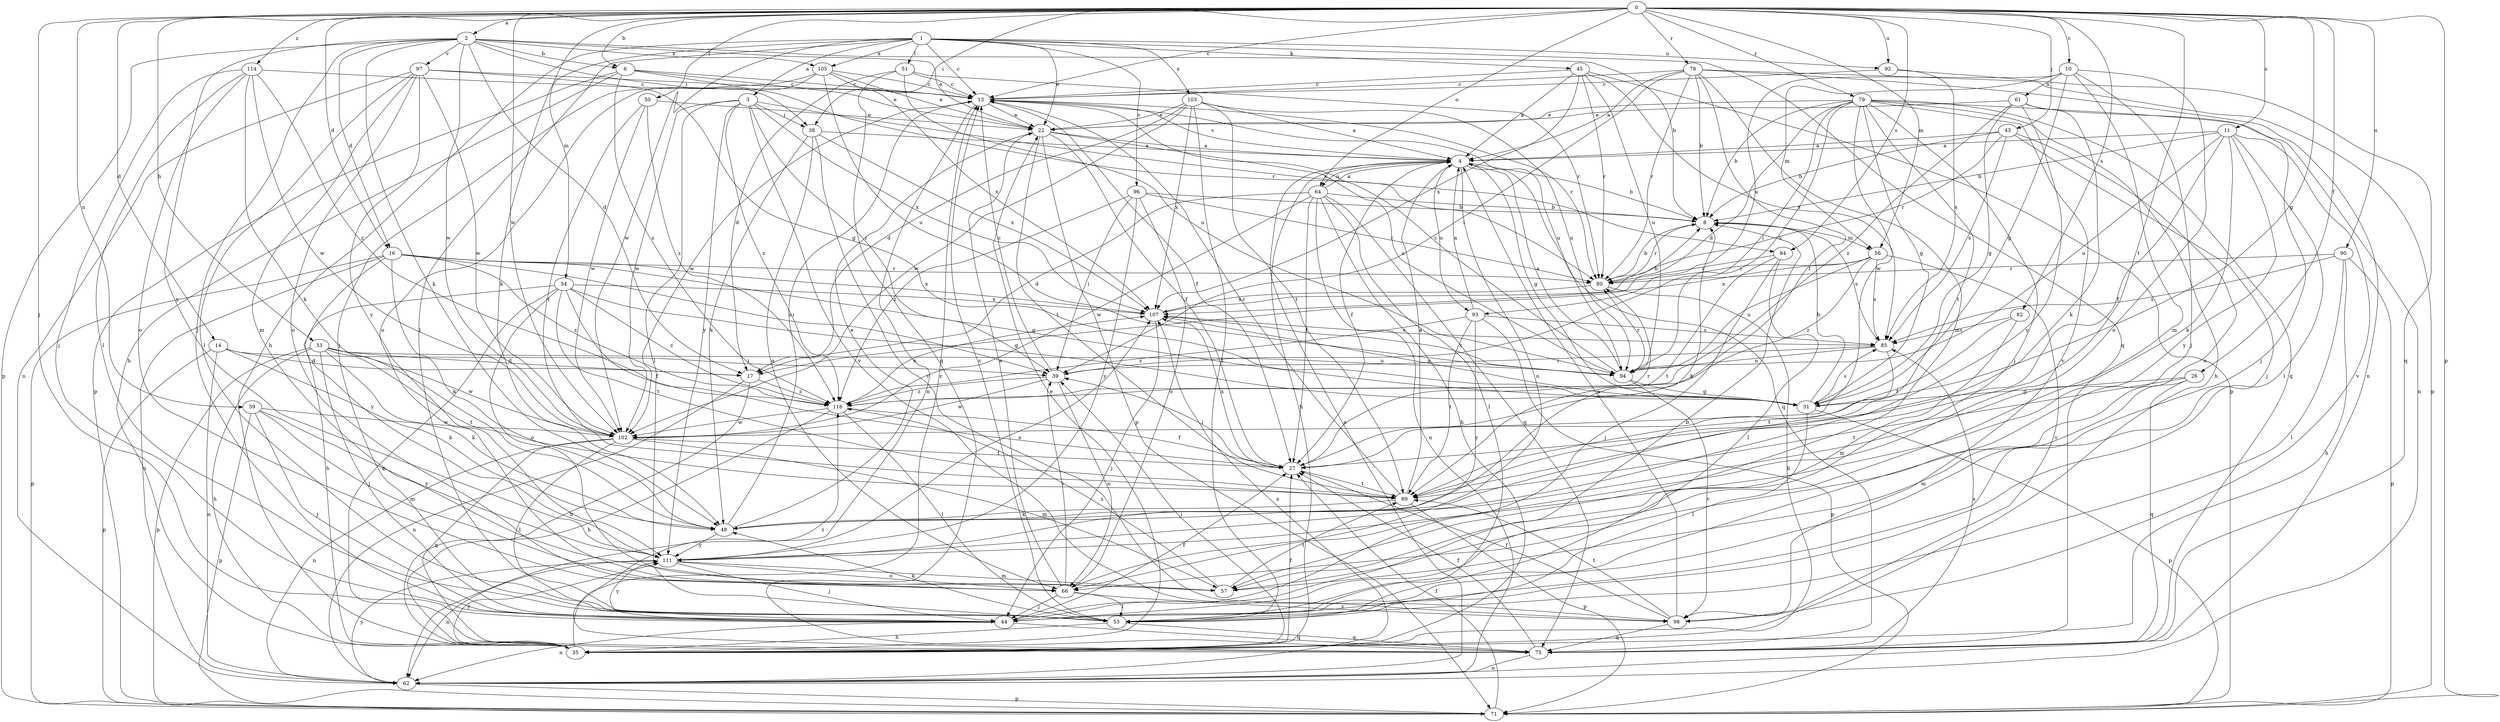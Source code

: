 strict digraph  {
0;
1;
2;
3;
4;
6;
8;
10;
11;
13;
14;
16;
17;
22;
26;
27;
31;
33;
35;
38;
39;
43;
44;
45;
48;
50;
51;
53;
54;
56;
57;
59;
61;
62;
64;
66;
71;
75;
78;
79;
80;
82;
84;
85;
89;
90;
92;
93;
94;
96;
97;
98;
102;
103;
105;
107;
111;
114;
116;
0 -> 2  [label=a];
0 -> 6  [label=b];
0 -> 10  [label=c];
0 -> 11  [label=c];
0 -> 13  [label=c];
0 -> 14  [label=d];
0 -> 16  [label=d];
0 -> 26  [label=f];
0 -> 31  [label=g];
0 -> 33  [label=h];
0 -> 38  [label=i];
0 -> 43  [label=j];
0 -> 44  [label=j];
0 -> 50  [label=l];
0 -> 54  [label=m];
0 -> 56  [label=m];
0 -> 59  [label=n];
0 -> 64  [label=o];
0 -> 71  [label=p];
0 -> 78  [label=r];
0 -> 79  [label=r];
0 -> 82  [label=s];
0 -> 84  [label=s];
0 -> 89  [label=t];
0 -> 90  [label=u];
0 -> 92  [label=u];
0 -> 102  [label=w];
0 -> 114  [label=z];
1 -> 3  [label=a];
1 -> 13  [label=c];
1 -> 22  [label=e];
1 -> 35  [label=h];
1 -> 45  [label=k];
1 -> 48  [label=k];
1 -> 51  [label=l];
1 -> 53  [label=l];
1 -> 75  [label=q];
1 -> 92  [label=u];
1 -> 96  [label=v];
1 -> 102  [label=w];
1 -> 103  [label=x];
1 -> 105  [label=x];
2 -> 6  [label=b];
2 -> 8  [label=b];
2 -> 16  [label=d];
2 -> 17  [label=d];
2 -> 22  [label=e];
2 -> 38  [label=i];
2 -> 44  [label=j];
2 -> 48  [label=k];
2 -> 71  [label=p];
2 -> 97  [label=v];
2 -> 102  [label=w];
2 -> 105  [label=x];
2 -> 111  [label=y];
3 -> 38  [label=i];
3 -> 39  [label=i];
3 -> 53  [label=l];
3 -> 84  [label=s];
3 -> 98  [label=v];
3 -> 102  [label=w];
3 -> 107  [label=x];
3 -> 111  [label=y];
3 -> 116  [label=z];
4 -> 8  [label=b];
4 -> 13  [label=c];
4 -> 27  [label=f];
4 -> 31  [label=g];
4 -> 35  [label=h];
4 -> 64  [label=o];
4 -> 66  [label=o];
4 -> 75  [label=q];
4 -> 93  [label=u];
6 -> 13  [label=c];
6 -> 22  [label=e];
6 -> 35  [label=h];
6 -> 71  [label=p];
6 -> 80  [label=r];
6 -> 116  [label=z];
8 -> 56  [label=m];
8 -> 80  [label=r];
8 -> 85  [label=s];
10 -> 31  [label=g];
10 -> 44  [label=j];
10 -> 56  [label=m];
10 -> 57  [label=m];
10 -> 61  [label=n];
10 -> 66  [label=o];
10 -> 93  [label=u];
11 -> 4  [label=a];
11 -> 8  [label=b];
11 -> 27  [label=f];
11 -> 48  [label=k];
11 -> 53  [label=l];
11 -> 94  [label=u];
11 -> 98  [label=v];
11 -> 111  [label=y];
13 -> 22  [label=e];
13 -> 27  [label=f];
13 -> 62  [label=n];
13 -> 80  [label=r];
13 -> 94  [label=u];
13 -> 102  [label=w];
14 -> 17  [label=d];
14 -> 39  [label=i];
14 -> 48  [label=k];
14 -> 62  [label=n];
14 -> 71  [label=p];
16 -> 31  [label=g];
16 -> 39  [label=i];
16 -> 48  [label=k];
16 -> 62  [label=n];
16 -> 71  [label=p];
16 -> 80  [label=r];
16 -> 107  [label=x];
16 -> 111  [label=y];
16 -> 116  [label=z];
17 -> 35  [label=h];
17 -> 62  [label=n];
17 -> 116  [label=z];
22 -> 4  [label=a];
22 -> 27  [label=f];
22 -> 71  [label=p];
22 -> 89  [label=t];
22 -> 94  [label=u];
26 -> 31  [label=g];
26 -> 57  [label=m];
26 -> 75  [label=q];
26 -> 89  [label=t];
27 -> 39  [label=i];
27 -> 80  [label=r];
27 -> 89  [label=t];
27 -> 107  [label=x];
31 -> 8  [label=b];
31 -> 53  [label=l];
31 -> 71  [label=p];
31 -> 85  [label=s];
31 -> 107  [label=x];
33 -> 17  [label=d];
33 -> 35  [label=h];
33 -> 44  [label=j];
33 -> 48  [label=k];
33 -> 71  [label=p];
33 -> 89  [label=t];
33 -> 94  [label=u];
33 -> 102  [label=w];
35 -> 13  [label=c];
35 -> 22  [label=e];
35 -> 27  [label=f];
35 -> 39  [label=i];
35 -> 111  [label=y];
38 -> 4  [label=a];
38 -> 48  [label=k];
38 -> 66  [label=o];
38 -> 98  [label=v];
38 -> 107  [label=x];
39 -> 13  [label=c];
39 -> 66  [label=o];
39 -> 102  [label=w];
39 -> 116  [label=z];
43 -> 4  [label=a];
43 -> 8  [label=b];
43 -> 44  [label=j];
43 -> 66  [label=o];
43 -> 80  [label=r];
43 -> 85  [label=s];
44 -> 8  [label=b];
44 -> 27  [label=f];
44 -> 62  [label=n];
44 -> 75  [label=q];
44 -> 111  [label=y];
45 -> 4  [label=a];
45 -> 13  [label=c];
45 -> 71  [label=p];
45 -> 80  [label=r];
45 -> 85  [label=s];
45 -> 94  [label=u];
45 -> 107  [label=x];
48 -> 8  [label=b];
48 -> 13  [label=c];
48 -> 22  [label=e];
48 -> 111  [label=y];
50 -> 22  [label=e];
50 -> 89  [label=t];
50 -> 102  [label=w];
50 -> 116  [label=z];
51 -> 13  [label=c];
51 -> 17  [label=d];
51 -> 75  [label=q];
51 -> 80  [label=r];
51 -> 94  [label=u];
53 -> 13  [label=c];
53 -> 35  [label=h];
53 -> 48  [label=k];
53 -> 75  [label=q];
54 -> 27  [label=f];
54 -> 31  [label=g];
54 -> 35  [label=h];
54 -> 66  [label=o];
54 -> 75  [label=q];
54 -> 89  [label=t];
54 -> 107  [label=x];
54 -> 116  [label=z];
56 -> 80  [label=r];
56 -> 85  [label=s];
56 -> 94  [label=u];
56 -> 98  [label=v];
56 -> 107  [label=x];
56 -> 116  [label=z];
57 -> 89  [label=t];
57 -> 116  [label=z];
59 -> 44  [label=j];
59 -> 57  [label=m];
59 -> 71  [label=p];
59 -> 102  [label=w];
59 -> 111  [label=y];
61 -> 22  [label=e];
61 -> 31  [label=g];
61 -> 44  [label=j];
61 -> 48  [label=k];
61 -> 111  [label=y];
61 -> 116  [label=z];
62 -> 4  [label=a];
62 -> 71  [label=p];
62 -> 107  [label=x];
62 -> 111  [label=y];
64 -> 4  [label=a];
64 -> 8  [label=b];
64 -> 17  [label=d];
64 -> 27  [label=f];
64 -> 35  [label=h];
64 -> 53  [label=l];
64 -> 62  [label=n];
64 -> 75  [label=q];
64 -> 102  [label=w];
66 -> 22  [label=e];
66 -> 39  [label=i];
66 -> 44  [label=j];
66 -> 53  [label=l];
66 -> 98  [label=v];
71 -> 27  [label=f];
75 -> 27  [label=f];
75 -> 62  [label=n];
75 -> 85  [label=s];
75 -> 116  [label=z];
78 -> 4  [label=a];
78 -> 8  [label=b];
78 -> 13  [label=c];
78 -> 27  [label=f];
78 -> 39  [label=i];
78 -> 57  [label=m];
78 -> 62  [label=n];
78 -> 71  [label=p];
78 -> 80  [label=r];
79 -> 8  [label=b];
79 -> 17  [label=d];
79 -> 22  [label=e];
79 -> 31  [label=g];
79 -> 35  [label=h];
79 -> 39  [label=i];
79 -> 44  [label=j];
79 -> 62  [label=n];
79 -> 75  [label=q];
79 -> 89  [label=t];
79 -> 94  [label=u];
79 -> 98  [label=v];
79 -> 102  [label=w];
80 -> 8  [label=b];
80 -> 35  [label=h];
80 -> 107  [label=x];
82 -> 27  [label=f];
82 -> 57  [label=m];
82 -> 85  [label=s];
84 -> 44  [label=j];
84 -> 53  [label=l];
84 -> 80  [label=r];
84 -> 89  [label=t];
85 -> 39  [label=i];
85 -> 89  [label=t];
85 -> 94  [label=u];
89 -> 4  [label=a];
89 -> 13  [label=c];
89 -> 48  [label=k];
89 -> 71  [label=p];
90 -> 35  [label=h];
90 -> 53  [label=l];
90 -> 71  [label=p];
90 -> 80  [label=r];
90 -> 85  [label=s];
92 -> 13  [label=c];
92 -> 75  [label=q];
92 -> 85  [label=s];
93 -> 4  [label=a];
93 -> 71  [label=p];
93 -> 85  [label=s];
93 -> 89  [label=t];
93 -> 111  [label=y];
93 -> 116  [label=z];
94 -> 4  [label=a];
94 -> 13  [label=c];
94 -> 31  [label=g];
94 -> 80  [label=r];
94 -> 98  [label=v];
94 -> 107  [label=x];
96 -> 8  [label=b];
96 -> 39  [label=i];
96 -> 66  [label=o];
96 -> 80  [label=r];
96 -> 111  [label=y];
96 -> 116  [label=z];
97 -> 13  [label=c];
97 -> 31  [label=g];
97 -> 53  [label=l];
97 -> 57  [label=m];
97 -> 62  [label=n];
97 -> 66  [label=o];
97 -> 102  [label=w];
97 -> 111  [label=y];
98 -> 4  [label=a];
98 -> 27  [label=f];
98 -> 75  [label=q];
98 -> 89  [label=t];
102 -> 27  [label=f];
102 -> 53  [label=l];
102 -> 57  [label=m];
102 -> 62  [label=n];
102 -> 75  [label=q];
103 -> 4  [label=a];
103 -> 17  [label=d];
103 -> 22  [label=e];
103 -> 53  [label=l];
103 -> 89  [label=t];
103 -> 94  [label=u];
103 -> 102  [label=w];
103 -> 107  [label=x];
105 -> 13  [label=c];
105 -> 22  [label=e];
105 -> 44  [label=j];
105 -> 66  [label=o];
105 -> 94  [label=u];
105 -> 107  [label=x];
107 -> 8  [label=b];
107 -> 44  [label=j];
107 -> 85  [label=s];
111 -> 44  [label=j];
111 -> 57  [label=m];
111 -> 62  [label=n];
111 -> 66  [label=o];
111 -> 107  [label=x];
114 -> 13  [label=c];
114 -> 44  [label=j];
114 -> 48  [label=k];
114 -> 53  [label=l];
114 -> 66  [label=o];
114 -> 102  [label=w];
114 -> 116  [label=z];
116 -> 27  [label=f];
116 -> 35  [label=h];
116 -> 53  [label=l];
116 -> 102  [label=w];
116 -> 107  [label=x];
}
